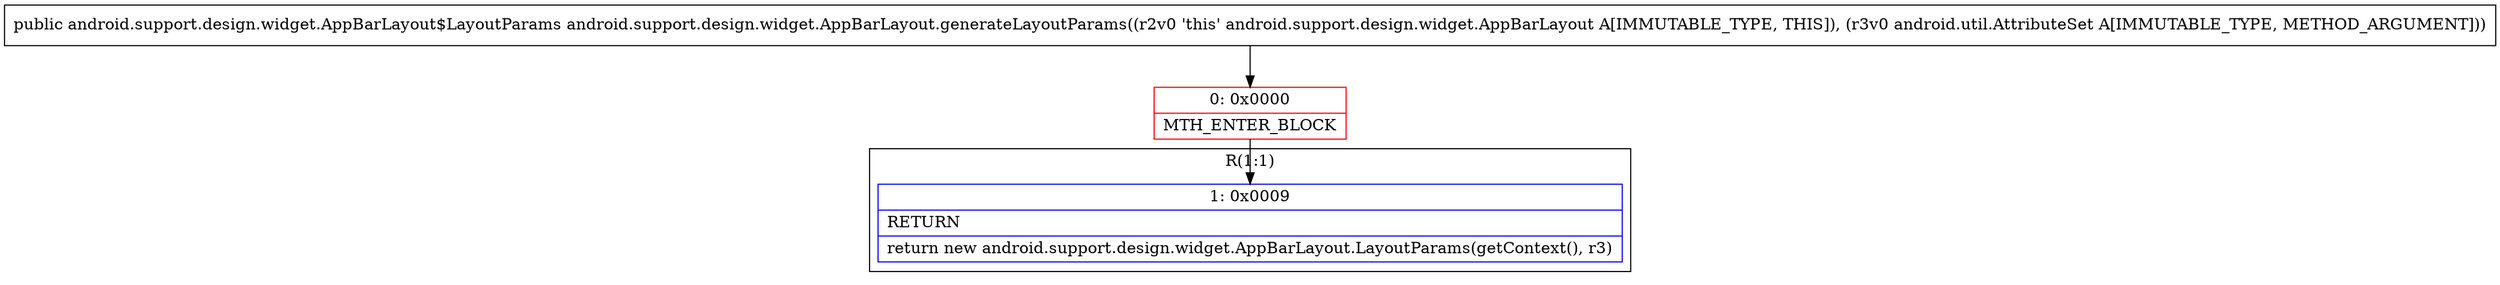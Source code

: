 digraph "CFG forandroid.support.design.widget.AppBarLayout.generateLayoutParams(Landroid\/util\/AttributeSet;)Landroid\/support\/design\/widget\/AppBarLayout$LayoutParams;" {
subgraph cluster_Region_2000545399 {
label = "R(1:1)";
node [shape=record,color=blue];
Node_1 [shape=record,label="{1\:\ 0x0009|RETURN\l|return new android.support.design.widget.AppBarLayout.LayoutParams(getContext(), r3)\l}"];
}
Node_0 [shape=record,color=red,label="{0\:\ 0x0000|MTH_ENTER_BLOCK\l}"];
MethodNode[shape=record,label="{public android.support.design.widget.AppBarLayout$LayoutParams android.support.design.widget.AppBarLayout.generateLayoutParams((r2v0 'this' android.support.design.widget.AppBarLayout A[IMMUTABLE_TYPE, THIS]), (r3v0 android.util.AttributeSet A[IMMUTABLE_TYPE, METHOD_ARGUMENT])) }"];
MethodNode -> Node_0;
Node_0 -> Node_1;
}

